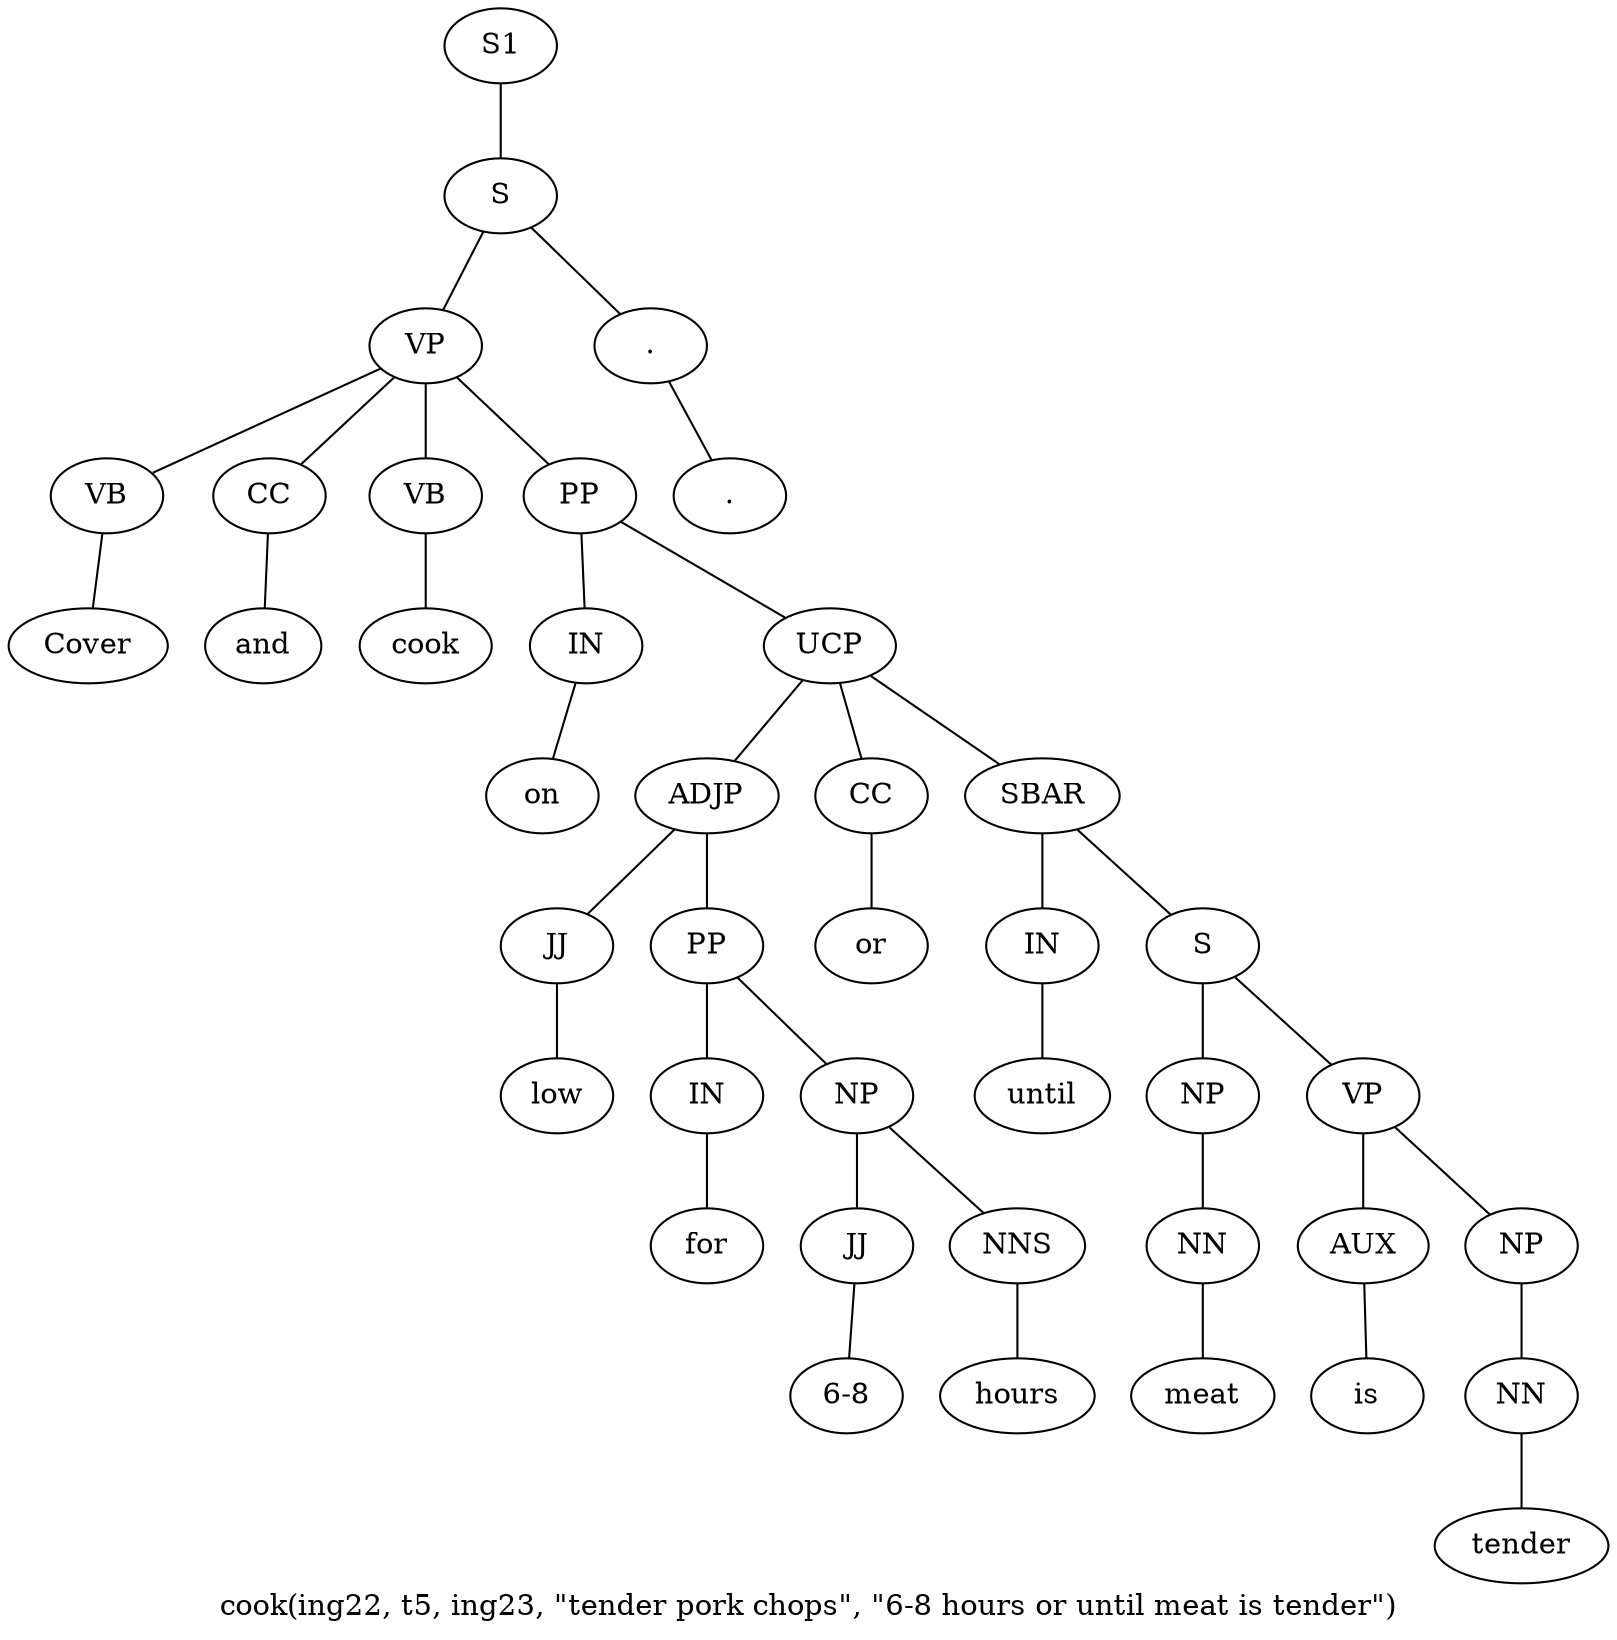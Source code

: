 graph SyntaxGraph {
	label = "cook(ing22, t5, ing23, \"tender pork chops\", \"6-8 hours or until meat is tender\")";
	Node0 [label="S1"];
	Node1 [label="S"];
	Node2 [label="VP"];
	Node3 [label="VB"];
	Node4 [label="Cover"];
	Node5 [label="CC"];
	Node6 [label="and"];
	Node7 [label="VB"];
	Node8 [label="cook"];
	Node9 [label="PP"];
	Node10 [label="IN"];
	Node11 [label="on"];
	Node12 [label="UCP"];
	Node13 [label="ADJP"];
	Node14 [label="JJ"];
	Node15 [label="low"];
	Node16 [label="PP"];
	Node17 [label="IN"];
	Node18 [label="for"];
	Node19 [label="NP"];
	Node20 [label="JJ"];
	Node21 [label="6-8"];
	Node22 [label="NNS"];
	Node23 [label="hours"];
	Node24 [label="CC"];
	Node25 [label="or"];
	Node26 [label="SBAR"];
	Node27 [label="IN"];
	Node28 [label="until"];
	Node29 [label="S"];
	Node30 [label="NP"];
	Node31 [label="NN"];
	Node32 [label="meat"];
	Node33 [label="VP"];
	Node34 [label="AUX"];
	Node35 [label="is"];
	Node36 [label="NP"];
	Node37 [label="NN"];
	Node38 [label="tender"];
	Node39 [label="."];
	Node40 [label="."];

	Node0 -- Node1;
	Node1 -- Node2;
	Node1 -- Node39;
	Node2 -- Node3;
	Node2 -- Node5;
	Node2 -- Node7;
	Node2 -- Node9;
	Node3 -- Node4;
	Node5 -- Node6;
	Node7 -- Node8;
	Node9 -- Node10;
	Node9 -- Node12;
	Node10 -- Node11;
	Node12 -- Node13;
	Node12 -- Node24;
	Node12 -- Node26;
	Node13 -- Node14;
	Node13 -- Node16;
	Node14 -- Node15;
	Node16 -- Node17;
	Node16 -- Node19;
	Node17 -- Node18;
	Node19 -- Node20;
	Node19 -- Node22;
	Node20 -- Node21;
	Node22 -- Node23;
	Node24 -- Node25;
	Node26 -- Node27;
	Node26 -- Node29;
	Node27 -- Node28;
	Node29 -- Node30;
	Node29 -- Node33;
	Node30 -- Node31;
	Node31 -- Node32;
	Node33 -- Node34;
	Node33 -- Node36;
	Node34 -- Node35;
	Node36 -- Node37;
	Node37 -- Node38;
	Node39 -- Node40;
}